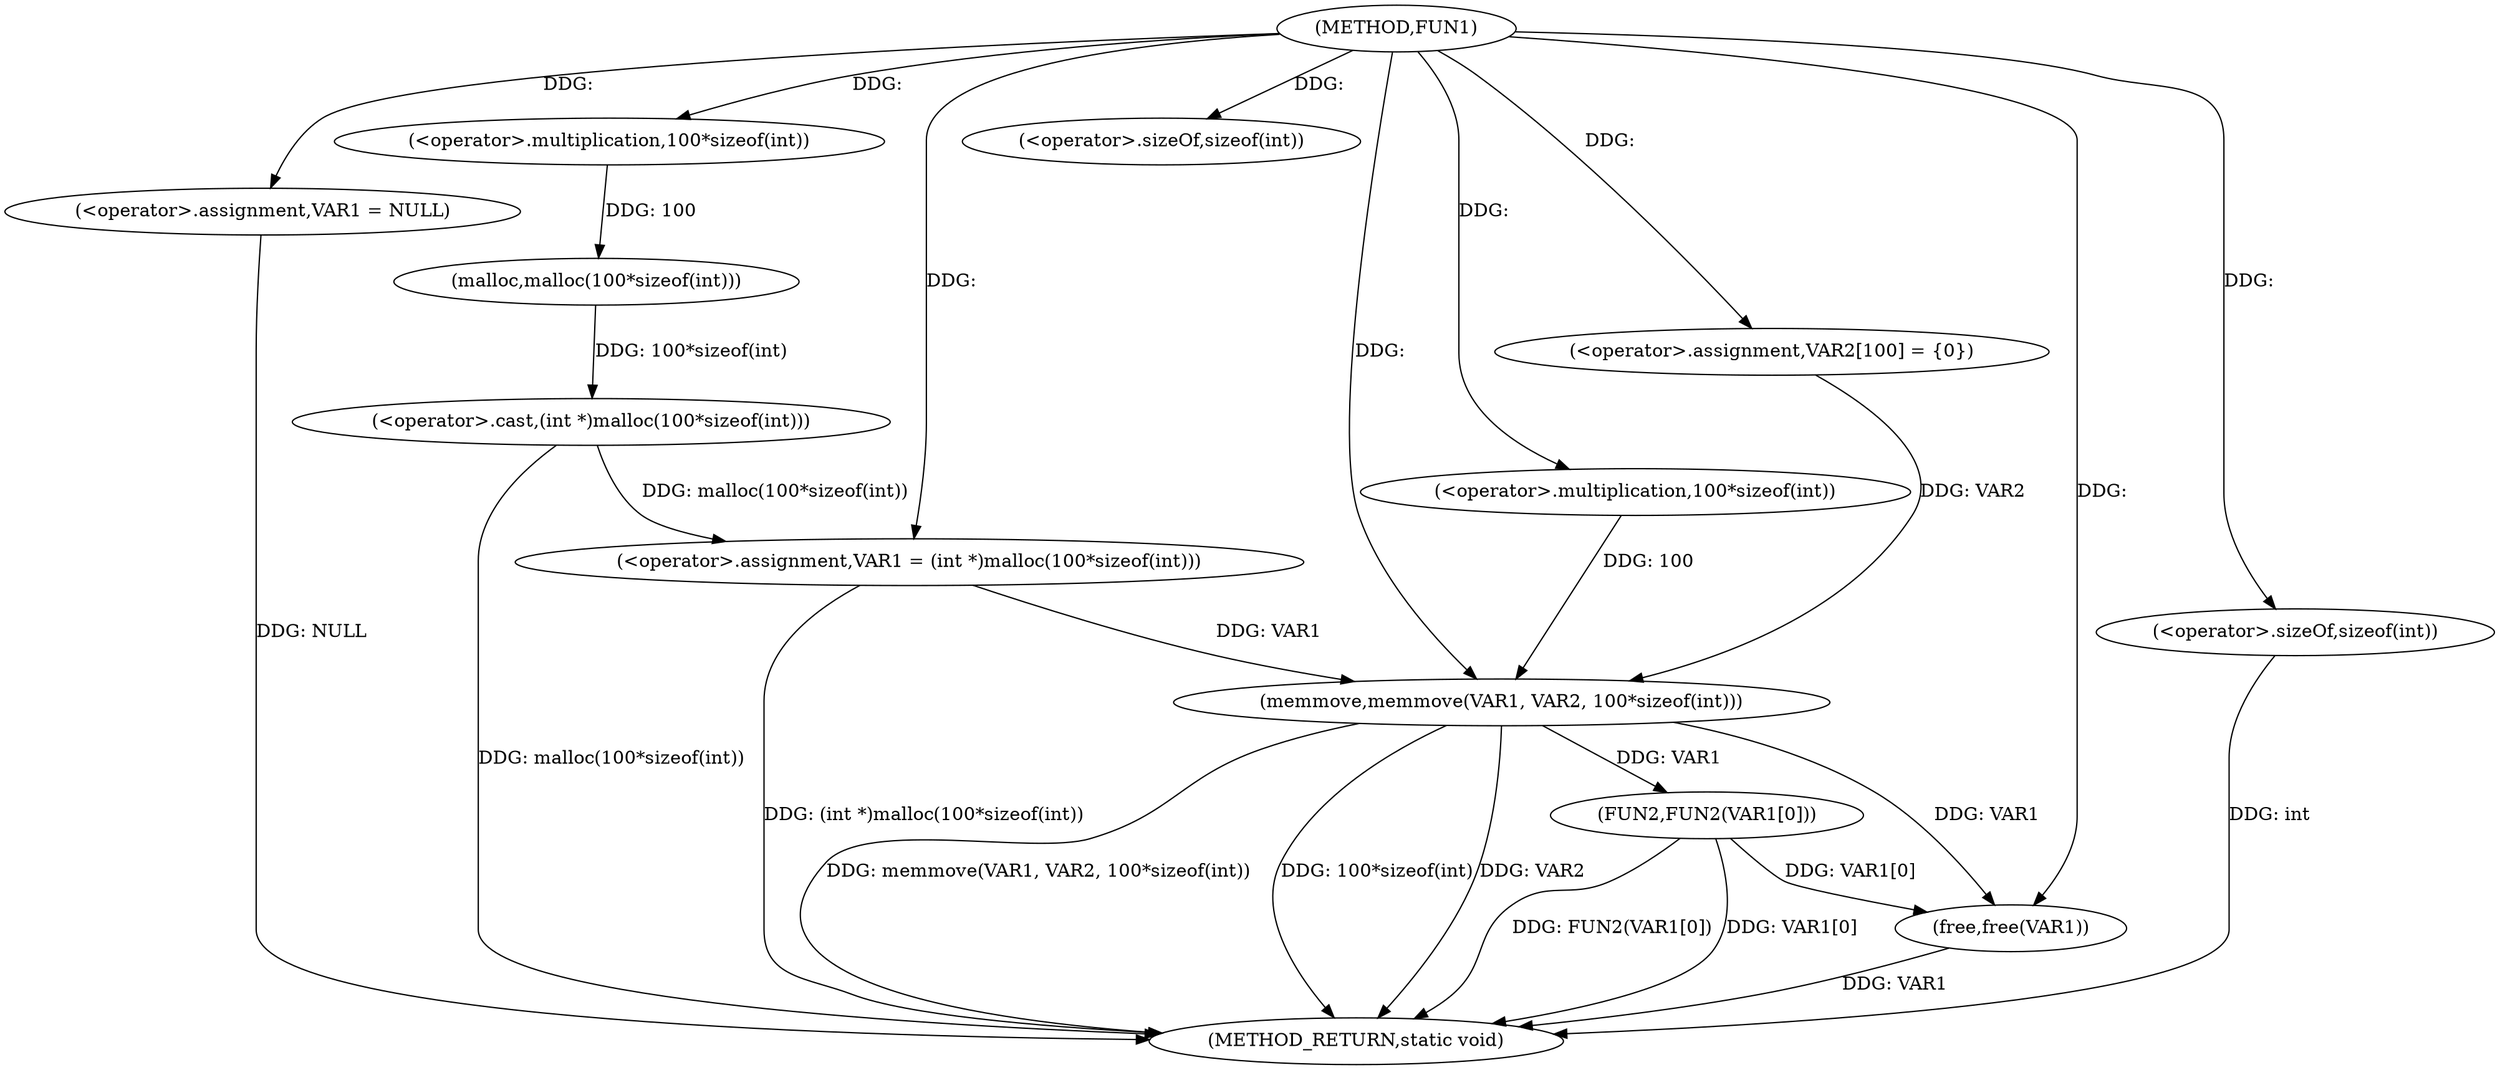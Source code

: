 digraph FUN1 {  
"1000100" [label = "(METHOD,FUN1)" ]
"1000134" [label = "(METHOD_RETURN,static void)" ]
"1000103" [label = "(<operator>.assignment,VAR1 = NULL)" ]
"1000108" [label = "(<operator>.assignment,VAR1 = (int *)malloc(100*sizeof(int)))" ]
"1000110" [label = "(<operator>.cast,(int *)malloc(100*sizeof(int)))" ]
"1000112" [label = "(malloc,malloc(100*sizeof(int)))" ]
"1000113" [label = "(<operator>.multiplication,100*sizeof(int))" ]
"1000115" [label = "(<operator>.sizeOf,sizeof(int))" ]
"1000119" [label = "(<operator>.assignment,VAR2[100] = {0})" ]
"1000121" [label = "(memmove,memmove(VAR1, VAR2, 100*sizeof(int)))" ]
"1000124" [label = "(<operator>.multiplication,100*sizeof(int))" ]
"1000126" [label = "(<operator>.sizeOf,sizeof(int))" ]
"1000128" [label = "(FUN2,FUN2(VAR1[0]))" ]
"1000132" [label = "(free,free(VAR1))" ]
  "1000103" -> "1000134"  [ label = "DDG: NULL"] 
  "1000121" -> "1000134"  [ label = "DDG: memmove(VAR1, VAR2, 100*sizeof(int))"] 
  "1000126" -> "1000134"  [ label = "DDG: int"] 
  "1000108" -> "1000134"  [ label = "DDG: (int *)malloc(100*sizeof(int))"] 
  "1000128" -> "1000134"  [ label = "DDG: FUN2(VAR1[0])"] 
  "1000121" -> "1000134"  [ label = "DDG: 100*sizeof(int)"] 
  "1000121" -> "1000134"  [ label = "DDG: VAR2"] 
  "1000128" -> "1000134"  [ label = "DDG: VAR1[0]"] 
  "1000132" -> "1000134"  [ label = "DDG: VAR1"] 
  "1000110" -> "1000134"  [ label = "DDG: malloc(100*sizeof(int))"] 
  "1000100" -> "1000103"  [ label = "DDG: "] 
  "1000110" -> "1000108"  [ label = "DDG: malloc(100*sizeof(int))"] 
  "1000100" -> "1000108"  [ label = "DDG: "] 
  "1000112" -> "1000110"  [ label = "DDG: 100*sizeof(int)"] 
  "1000113" -> "1000112"  [ label = "DDG: 100"] 
  "1000100" -> "1000113"  [ label = "DDG: "] 
  "1000100" -> "1000115"  [ label = "DDG: "] 
  "1000100" -> "1000119"  [ label = "DDG: "] 
  "1000108" -> "1000121"  [ label = "DDG: VAR1"] 
  "1000100" -> "1000121"  [ label = "DDG: "] 
  "1000119" -> "1000121"  [ label = "DDG: VAR2"] 
  "1000124" -> "1000121"  [ label = "DDG: 100"] 
  "1000100" -> "1000124"  [ label = "DDG: "] 
  "1000100" -> "1000126"  [ label = "DDG: "] 
  "1000121" -> "1000128"  [ label = "DDG: VAR1"] 
  "1000128" -> "1000132"  [ label = "DDG: VAR1[0]"] 
  "1000121" -> "1000132"  [ label = "DDG: VAR1"] 
  "1000100" -> "1000132"  [ label = "DDG: "] 
}
